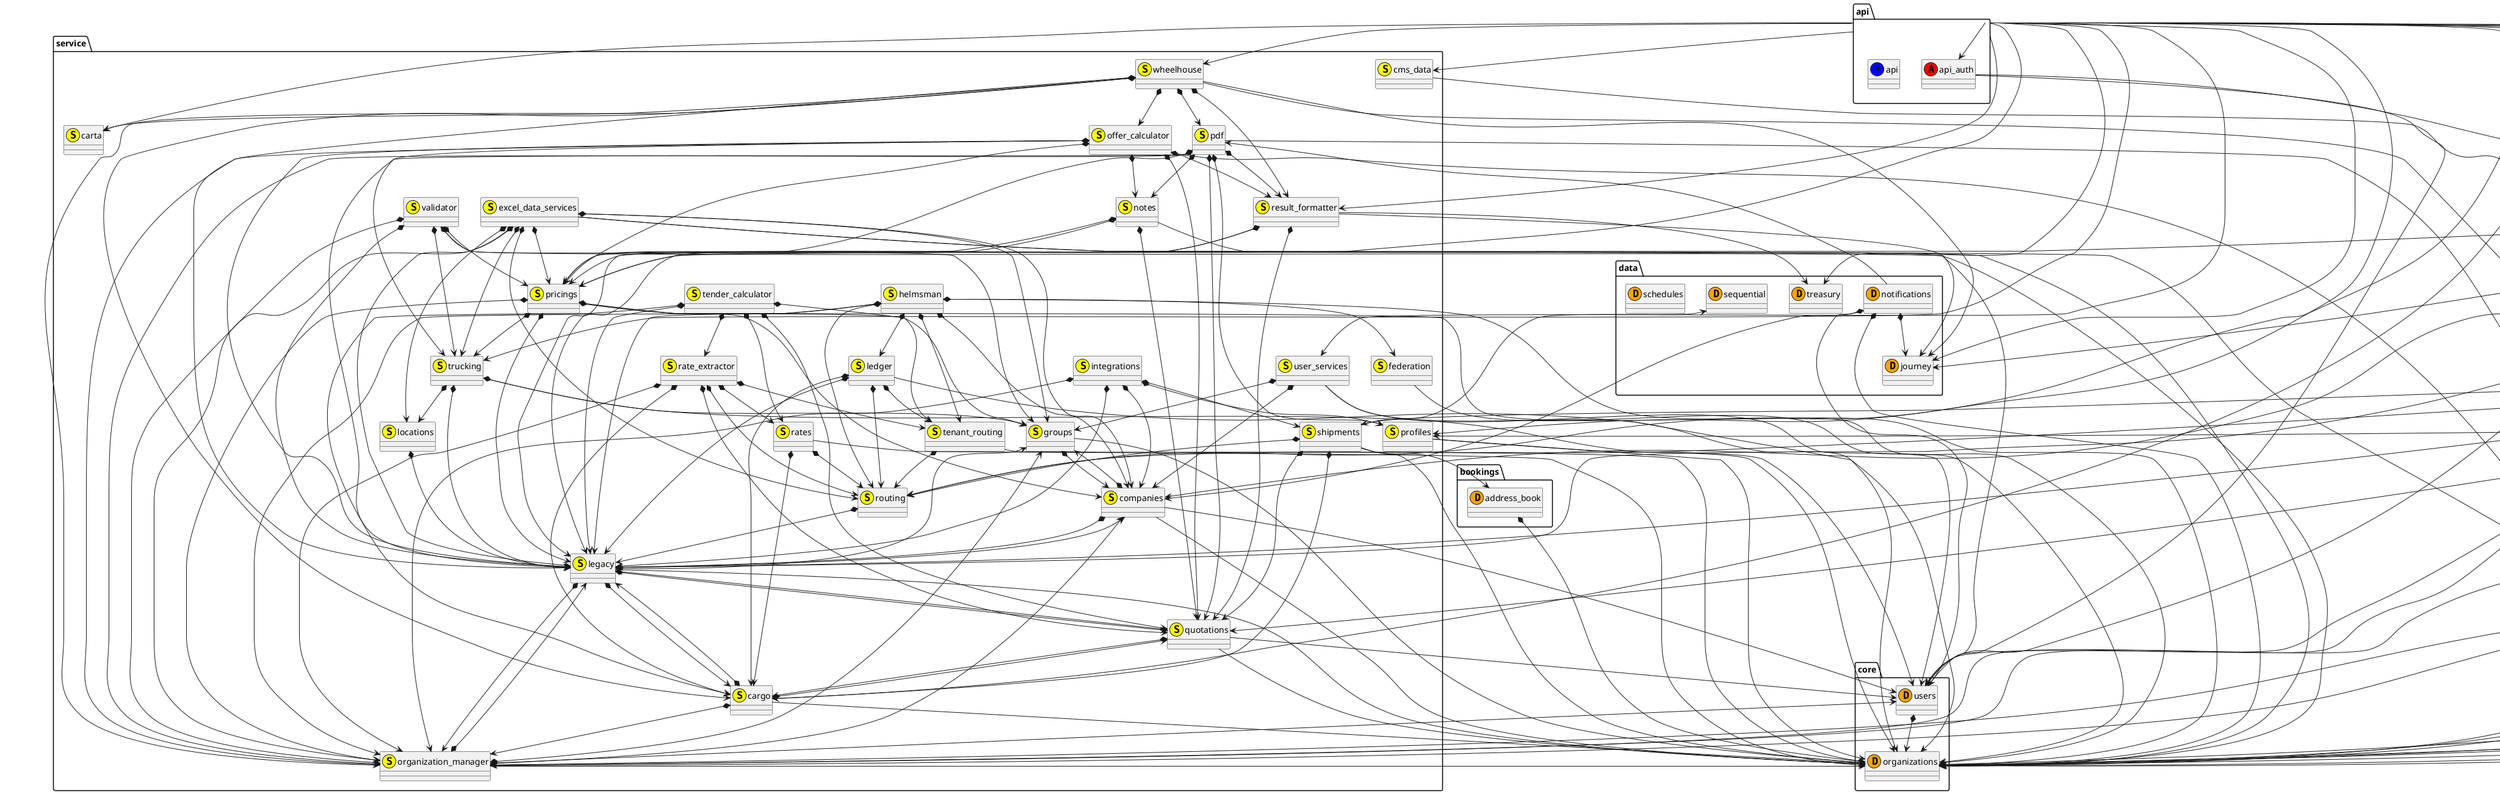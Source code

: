 @startuml
package "core" {
  class organizations << (D,orange) >>
  class users << (D,orange) >>
}
package "bookings" {
  class address_book << (D,orange) >>
}
package "service" {
  class groups << (S,yellow) >>
  class legacy << (S,yellow) >>
  class companies << (S,yellow) >>
  class organization_manager << (S,yellow) >>
  class cargo << (S,yellow) >>
  class quotations << (S,yellow) >>
  class routing << (S,yellow) >>
  class shipments << (S,yellow) >>
  class locations << (S,yellow) >>
  class trucking << (S,yellow) >>
  class pricings << (S,yellow) >>
  class carta << (S,yellow) >>
  class cms_data << (S,yellow) >>
  class profiles << (S,yellow) >>
  class result_formatter << (S,yellow) >>
  class user_services << (S,yellow) >>
  class notes << (S,yellow) >>
  class offer_calculator << (S,yellow) >>
  class pdf << (S,yellow) >>
  class wheelhouse << (S,yellow) >>
  class excel_data_services << (S,yellow) >>
  class federation << (S,yellow) >>
  class tenant_routing << (S,yellow) >>
  class ledger << (S,yellow) >>
  class helmsman << (S,yellow) >>
  class integrations << (S,yellow) >>
  class rates << (S,yellow) >>
  class rate_extractor << (S,yellow) >>
  class tender_calculator << (S,yellow) >>
  class validator << (S,yellow) >>
}
package "data" {
  class sequential << (D,orange) >>
  class journey << (D,orange) >>
  class treasury << (D,orange) >>
  class notifications << (D,orange) >>
  class schedules << (D,orange) >>
}
package "admiralty" {
  class admiralty << (*,blue) >>
}
package "analytics" {
  class analytics << (S,yellow) >>
}
package "api" {
  class api_auth << (A,red) >>
  class api << (*,blue) >>
}
package "direct" {
  class idp << (*,blue) >>
}
address_book *--> organizations
groups --> organizations
groups *--> companies
legacy *--> groups
legacy --> organizations
legacy *--> cargo
legacy *--> companies
legacy *--> organization_manager
legacy *--> quotations
users *--> organizations
companies *--> legacy
companies --> organizations
companies --> users
companies *--> groups
organization_manager *--> companies
organization_manager *--> groups
organization_manager *--> legacy
organization_manager --> organizations
organization_manager --> users
cargo --> organizations
cargo *--> organization_manager
cargo *--> legacy
cargo *--> quotations
quotations *--> cargo
quotations *--> legacy
quotations --> organizations
quotations --> users
routing *--> legacy
shipments --> address_book
shipments *--> cargo
shipments *--> quotations
shipments *--> routing
shipments --> sequential
shipments --> organizations
admiralty --> legacy
admiralty --> organization_manager
admiralty --> organizations
admiralty --> quotations
admiralty --> routing
admiralty --> shipments
locations *--> legacy
trucking *--> groups
trucking *--> legacy
trucking *--> locations
trucking --> organizations
pricings *--> companies
pricings *--> groups
pricings *--> legacy
pricings --> organizations
pricings *--> organization_manager
pricings *--> trucking
analytics *--> companies
analytics *--> legacy
analytics --> journey
analytics *--> pricings
analytics *--> organization_manager
analytics --> organizations
analytics --> users
api_auth --> users
api_auth --> organizations
cms_data --> organizations
profiles --> users
profiles --> organizations
result_formatter *--> legacy
result_formatter --> journey
result_formatter *--> pricings
result_formatter *--> quotations
result_formatter --> treasury
user_services *--> companies
user_services *--> groups
user_services --> organizations
user_services --> users
notes *--> legacy
notes --> organizations
notes *--> pricings
notes *--> quotations
offer_calculator *--> legacy
offer_calculator *--> notes
offer_calculator --> organizations
offer_calculator *--> organization_manager
offer_calculator *--> pricings
offer_calculator *--> quotations
offer_calculator *--> result_formatter
offer_calculator *--> trucking
pdf *--> legacy
pdf *--> notes
pdf *--> organization_manager
pdf --> organizations
pdf *--> pricings
pdf *--> profiles
pdf *--> quotations
pdf *--> result_formatter
wheelhouse *--> cargo
wheelhouse *--> carta
wheelhouse --> journey
wheelhouse *--> legacy
wheelhouse *--> offer_calculator
wheelhouse *--> pdf
wheelhouse *--> result_formatter
wheelhouse --> organizations
wheelhouse *--> organization_manager
api --> analytics
api --> api_auth
api --> cargo
api --> carta
api --> cms_data
api --> journey
api --> organization_manager
api --> organizations
api --> pricings
api --> profiles
api --> result_formatter
api --> routing
api --> treasury
api --> trucking
api --> users
api --> user_services
api --> wheelhouse
excel_data_services *--> companies
excel_data_services *--> groups
excel_data_services *--> legacy
excel_data_services *--> locations
excel_data_services *--> pricings
excel_data_services *--> routing
excel_data_services --> organizations
excel_data_services *--> organization_manager
excel_data_services *--> trucking
excel_data_services --> users
federation --> organizations
tenant_routing *--> routing
tenant_routing --> organizations
ledger *--> cargo
ledger --> organizations
ledger *--> routing
ledger *--> tenant_routing
ledger *--> legacy
helmsman *--> federation
helmsman *--> ledger
helmsman *--> organization_manager
helmsman --> organizations
helmsman *--> routing
helmsman *--> tenant_routing
helmsman *--> companies
helmsman *--> legacy
idp --> organization_manager
idp --> organizations
idp --> profiles
integrations *--> companies
integrations *--> legacy
integrations *--> organization_manager
integrations *--> profiles
integrations *--> shipments
notifications --> companies
notifications *--> journey
notifications *--> organizations
notifications --> pdf
notifications *--> users
rates *--> cargo
rates --> organizations
rates *--> routing
rate_extractor *--> cargo
rate_extractor *--> organization_manager
rate_extractor *--> quotations
rate_extractor *--> rates
rate_extractor *--> routing
rate_extractor *--> tenant_routing
tender_calculator *--> cargo
tender_calculator *--> rate_extractor
tender_calculator *--> rates
tender_calculator *--> tenant_routing
tender_calculator *--> quotations
tender_calculator *--> legacy
validator *--> groups
validator *--> legacy
validator *--> pricings
validator --> organizations
validator *--> organization_manager
validator *--> trucking
@enduml
